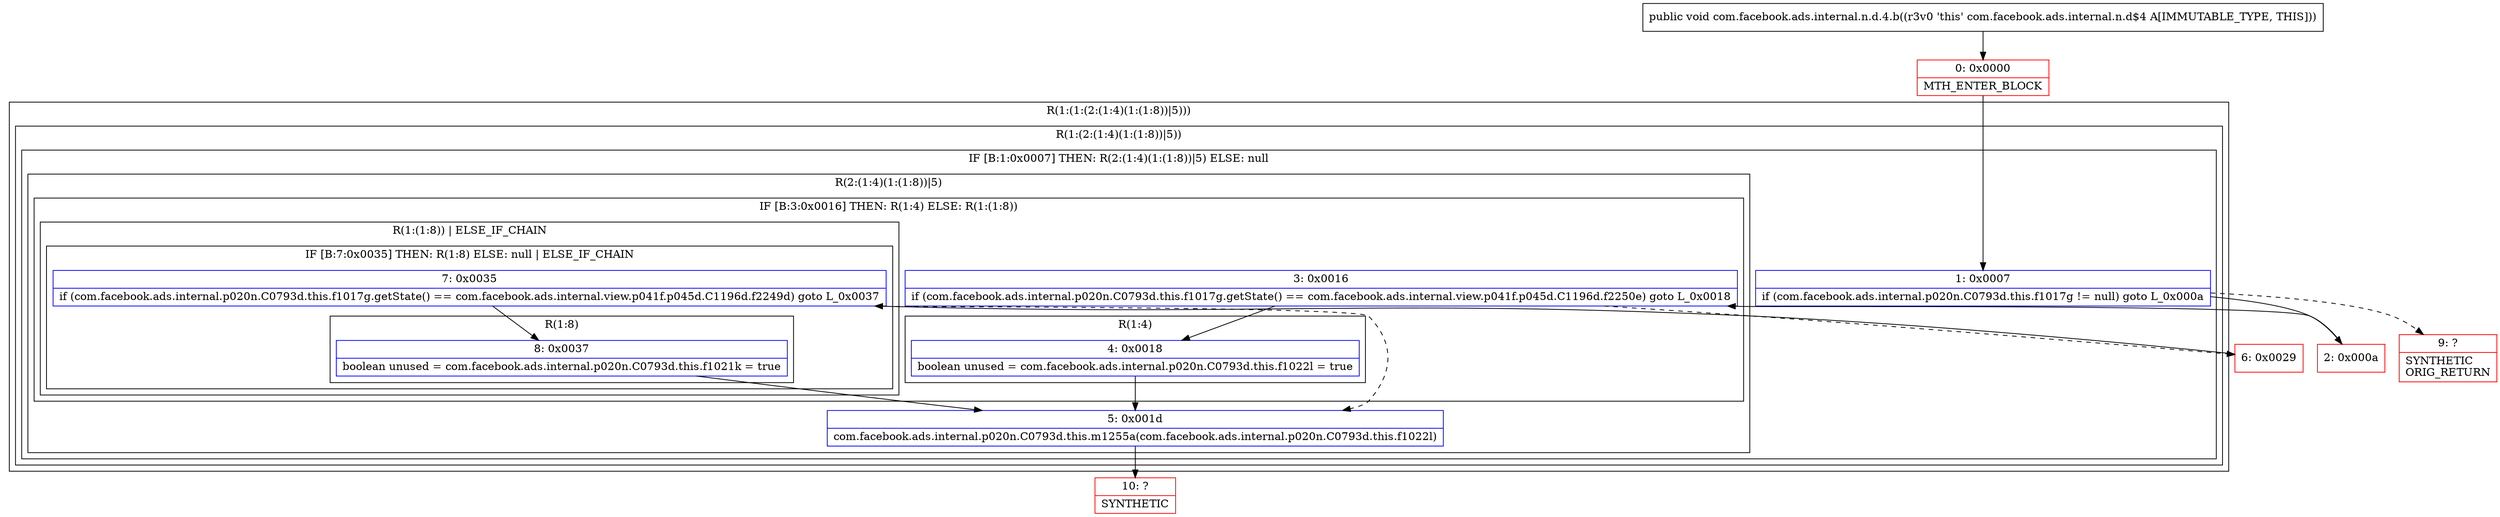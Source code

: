 digraph "CFG forcom.facebook.ads.internal.n.d.4.b()V" {
subgraph cluster_Region_948985424 {
label = "R(1:(1:(2:(1:4)(1:(1:8))|5)))";
node [shape=record,color=blue];
subgraph cluster_Region_850487 {
label = "R(1:(2:(1:4)(1:(1:8))|5))";
node [shape=record,color=blue];
subgraph cluster_IfRegion_1321105901 {
label = "IF [B:1:0x0007] THEN: R(2:(1:4)(1:(1:8))|5) ELSE: null";
node [shape=record,color=blue];
Node_1 [shape=record,label="{1\:\ 0x0007|if (com.facebook.ads.internal.p020n.C0793d.this.f1017g != null) goto L_0x000a\l}"];
subgraph cluster_Region_1732372099 {
label = "R(2:(1:4)(1:(1:8))|5)";
node [shape=record,color=blue];
subgraph cluster_IfRegion_1561937637 {
label = "IF [B:3:0x0016] THEN: R(1:4) ELSE: R(1:(1:8))";
node [shape=record,color=blue];
Node_3 [shape=record,label="{3\:\ 0x0016|if (com.facebook.ads.internal.p020n.C0793d.this.f1017g.getState() == com.facebook.ads.internal.view.p041f.p045d.C1196d.f2250e) goto L_0x0018\l}"];
subgraph cluster_Region_983810611 {
label = "R(1:4)";
node [shape=record,color=blue];
Node_4 [shape=record,label="{4\:\ 0x0018|boolean unused = com.facebook.ads.internal.p020n.C0793d.this.f1022l = true\l}"];
}
subgraph cluster_Region_133150107 {
label = "R(1:(1:8)) | ELSE_IF_CHAIN\l";
node [shape=record,color=blue];
subgraph cluster_IfRegion_1869753883 {
label = "IF [B:7:0x0035] THEN: R(1:8) ELSE: null | ELSE_IF_CHAIN\l";
node [shape=record,color=blue];
Node_7 [shape=record,label="{7\:\ 0x0035|if (com.facebook.ads.internal.p020n.C0793d.this.f1017g.getState() == com.facebook.ads.internal.view.p041f.p045d.C1196d.f2249d) goto L_0x0037\l}"];
subgraph cluster_Region_2018206590 {
label = "R(1:8)";
node [shape=record,color=blue];
Node_8 [shape=record,label="{8\:\ 0x0037|boolean unused = com.facebook.ads.internal.p020n.C0793d.this.f1021k = true\l}"];
}
}
}
}
Node_5 [shape=record,label="{5\:\ 0x001d|com.facebook.ads.internal.p020n.C0793d.this.m1255a(com.facebook.ads.internal.p020n.C0793d.this.f1022l)\l}"];
}
}
}
}
Node_0 [shape=record,color=red,label="{0\:\ 0x0000|MTH_ENTER_BLOCK\l}"];
Node_2 [shape=record,color=red,label="{2\:\ 0x000a}"];
Node_6 [shape=record,color=red,label="{6\:\ 0x0029}"];
Node_9 [shape=record,color=red,label="{9\:\ ?|SYNTHETIC\lORIG_RETURN\l}"];
Node_10 [shape=record,color=red,label="{10\:\ ?|SYNTHETIC\l}"];
MethodNode[shape=record,label="{public void com.facebook.ads.internal.n.d.4.b((r3v0 'this' com.facebook.ads.internal.n.d$4 A[IMMUTABLE_TYPE, THIS])) }"];
MethodNode -> Node_0;
Node_1 -> Node_2;
Node_1 -> Node_9[style=dashed];
Node_3 -> Node_4;
Node_3 -> Node_6[style=dashed];
Node_4 -> Node_5;
Node_7 -> Node_5[style=dashed];
Node_7 -> Node_8;
Node_8 -> Node_5;
Node_5 -> Node_10;
Node_0 -> Node_1;
Node_2 -> Node_3;
Node_6 -> Node_7;
}

